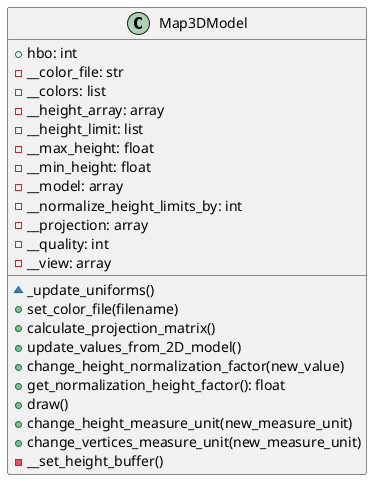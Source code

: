 @startuml
class Map3DModel {
    + hbo: int
    - __color_file: str
    - __colors: list
    - __height_array: array
    - __height_limit: list
    - __max_height: float
    - __min_height: float
    - __model: array
    - __normalize_height_limits_by: int
    - __projection: array
    - __quality: int
    - __view: array

    ~ _update_uniforms()
    + set_color_file(filename)
    + calculate_projection_matrix()
    + update_values_from_2D_model()
    + change_height_normalization_factor(new_value)
    + get_normalization_height_factor(): float
    + draw()
    + change_height_measure_unit(new_measure_unit)
    + change_vertices_measure_unit(new_measure_unit)
    - __set_height_buffer()

}
@enduml